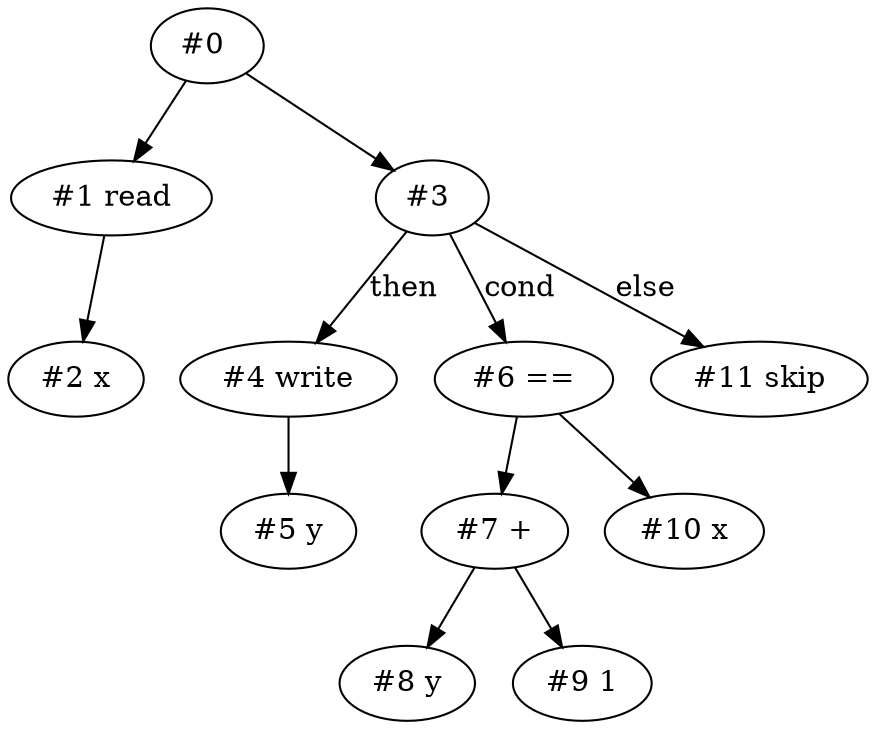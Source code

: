 digraph {
"#0 " -> "#1 read";
"#0 " -> "#3 ";
"#3 " -> "#4 write" [label="then"];
"#3 " -> "#6 ==" [label="cond"];
"#3 " -> "#11 skip" [label="else"];
"#6 ==" -> "#7 +";
"#6 ==" -> "#10 x";
"#7 +" -> "#8 y";
"#7 +" -> "#9 1";
"#4 write" -> "#5 y";
"#1 read" -> "#2 x";
}